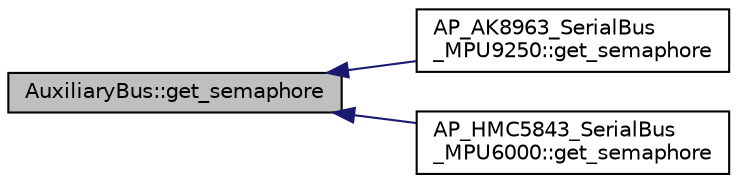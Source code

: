 digraph "AuxiliaryBus::get_semaphore"
{
 // INTERACTIVE_SVG=YES
  edge [fontname="Helvetica",fontsize="10",labelfontname="Helvetica",labelfontsize="10"];
  node [fontname="Helvetica",fontsize="10",shape=record];
  rankdir="LR";
  Node1 [label="AuxiliaryBus::get_semaphore",height=0.2,width=0.4,color="black", fillcolor="grey75", style="filled", fontcolor="black"];
  Node1 -> Node2 [dir="back",color="midnightblue",fontsize="10",style="solid",fontname="Helvetica"];
  Node2 [label="AP_AK8963_SerialBus\l_MPU9250::get_semaphore",height=0.2,width=0.4,color="black", fillcolor="white", style="filled",URL="$classAP__AK8963__SerialBus__MPU9250.html#a0727ce69b7a99c635f0a364574f4e1ed"];
  Node1 -> Node3 [dir="back",color="midnightblue",fontsize="10",style="solid",fontname="Helvetica"];
  Node3 [label="AP_HMC5843_SerialBus\l_MPU6000::get_semaphore",height=0.2,width=0.4,color="black", fillcolor="white", style="filled",URL="$classAP__HMC5843__SerialBus__MPU6000.html#a4e14062583dd6ec7ea8780ab008b74bd"];
}
